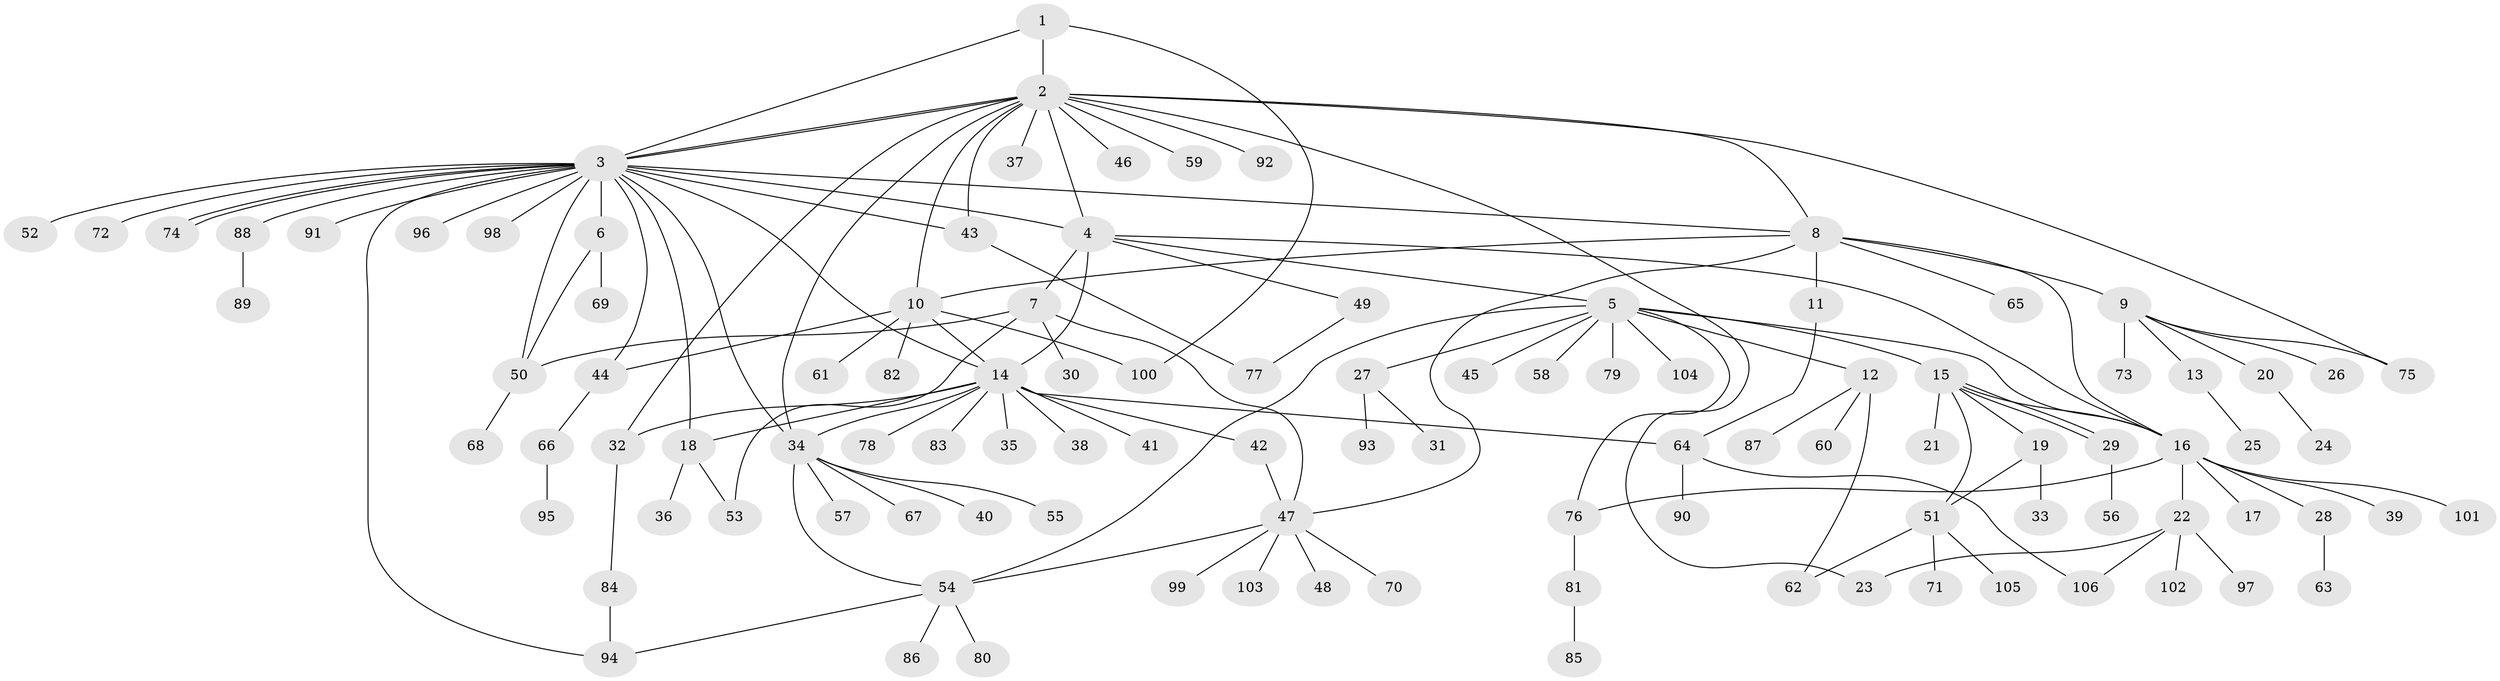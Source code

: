 // Generated by graph-tools (version 1.1) at 2025/01/03/09/25 03:01:52]
// undirected, 106 vertices, 141 edges
graph export_dot {
graph [start="1"]
  node [color=gray90,style=filled];
  1;
  2;
  3;
  4;
  5;
  6;
  7;
  8;
  9;
  10;
  11;
  12;
  13;
  14;
  15;
  16;
  17;
  18;
  19;
  20;
  21;
  22;
  23;
  24;
  25;
  26;
  27;
  28;
  29;
  30;
  31;
  32;
  33;
  34;
  35;
  36;
  37;
  38;
  39;
  40;
  41;
  42;
  43;
  44;
  45;
  46;
  47;
  48;
  49;
  50;
  51;
  52;
  53;
  54;
  55;
  56;
  57;
  58;
  59;
  60;
  61;
  62;
  63;
  64;
  65;
  66;
  67;
  68;
  69;
  70;
  71;
  72;
  73;
  74;
  75;
  76;
  77;
  78;
  79;
  80;
  81;
  82;
  83;
  84;
  85;
  86;
  87;
  88;
  89;
  90;
  91;
  92;
  93;
  94;
  95;
  96;
  97;
  98;
  99;
  100;
  101;
  102;
  103;
  104;
  105;
  106;
  1 -- 2;
  1 -- 3;
  1 -- 100;
  2 -- 3;
  2 -- 3;
  2 -- 4;
  2 -- 8;
  2 -- 10;
  2 -- 23;
  2 -- 32;
  2 -- 34;
  2 -- 37;
  2 -- 43;
  2 -- 46;
  2 -- 59;
  2 -- 75;
  2 -- 92;
  3 -- 4;
  3 -- 6;
  3 -- 8;
  3 -- 14;
  3 -- 18;
  3 -- 34;
  3 -- 43;
  3 -- 44;
  3 -- 50;
  3 -- 52;
  3 -- 72;
  3 -- 74;
  3 -- 74;
  3 -- 88;
  3 -- 91;
  3 -- 94;
  3 -- 96;
  3 -- 98;
  4 -- 5;
  4 -- 7;
  4 -- 14;
  4 -- 16;
  4 -- 49;
  5 -- 12;
  5 -- 15;
  5 -- 16;
  5 -- 27;
  5 -- 45;
  5 -- 54;
  5 -- 58;
  5 -- 76;
  5 -- 79;
  5 -- 104;
  6 -- 50;
  6 -- 69;
  7 -- 30;
  7 -- 47;
  7 -- 50;
  7 -- 53;
  8 -- 9;
  8 -- 10;
  8 -- 11;
  8 -- 16;
  8 -- 47;
  8 -- 65;
  9 -- 13;
  9 -- 20;
  9 -- 26;
  9 -- 73;
  9 -- 75;
  10 -- 14;
  10 -- 44;
  10 -- 61;
  10 -- 82;
  10 -- 100;
  11 -- 64;
  12 -- 60;
  12 -- 62;
  12 -- 87;
  13 -- 25;
  14 -- 18;
  14 -- 32;
  14 -- 34;
  14 -- 35;
  14 -- 38;
  14 -- 41;
  14 -- 42;
  14 -- 64;
  14 -- 78;
  14 -- 83;
  15 -- 16;
  15 -- 19;
  15 -- 21;
  15 -- 29;
  15 -- 29;
  15 -- 51;
  16 -- 17;
  16 -- 22;
  16 -- 28;
  16 -- 39;
  16 -- 76;
  16 -- 101;
  18 -- 36;
  18 -- 53;
  19 -- 33;
  19 -- 51;
  20 -- 24;
  22 -- 23;
  22 -- 97;
  22 -- 102;
  22 -- 106;
  27 -- 31;
  27 -- 93;
  28 -- 63;
  29 -- 56;
  32 -- 84;
  34 -- 40;
  34 -- 54;
  34 -- 55;
  34 -- 57;
  34 -- 67;
  42 -- 47;
  43 -- 77;
  44 -- 66;
  47 -- 48;
  47 -- 54;
  47 -- 70;
  47 -- 99;
  47 -- 103;
  49 -- 77;
  50 -- 68;
  51 -- 62;
  51 -- 71;
  51 -- 105;
  54 -- 80;
  54 -- 86;
  54 -- 94;
  64 -- 90;
  64 -- 106;
  66 -- 95;
  76 -- 81;
  81 -- 85;
  84 -- 94;
  88 -- 89;
}
